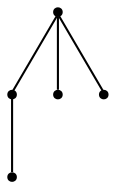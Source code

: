 graph {
  node [shape=point,comment="{\"directed\":false,\"doi\":\"10.1007/978-3-662-45803-7_33\",\"figure\":\"1 (4)\"}"]

  v0 [pos="1037.3134692601636,2512.4756924982757"]
  v1 [pos="993.4192903339954,2546.9562328005877"]
  v2 [pos="985.5844843462605,2590.837549727916"]
  v3 [pos="1057.694831834354,2562.627077568127"]
  v4 [pos="932.283601000198,2495.233386775935"]

  v4 -- v1 [id="-2",pos="932.283601000198,2495.233386775935 942.2084287456929,2500.719505565844 942.2084287456929,2500.719505565844 942.2084287456929,2500.719505565844 949.0008165389607,2504.6382345433212 962.5897913198833,2512.4756924982757 972.7804726069785,2521.0927742170766 982.9711538940736,2529.713927078247 989.7635416873414,2539.118774845633 993.4192903339954,2546.9562328005877"]
  v4 -- v0 [id="-7",pos="932.283601000198,2495.233386775935 947.4371892472603,2498.1055777179363 947.4371892472603,2498.1055777179363 947.4371892472603,2498.1055777179363 957.8905746801657,2499.414704436274 978.78901078136,2502.024561141812 995.2508707644895,2504.6382345433212 1011.7085315532322,2507.2480912488586 1023.7297434722248,2509.8620190967663 1029.738218022449,2511.170891368706 1037.3134692601636,2512.4756924982757 1037.3134692601636,2512.4756924982757 1037.3134692601636,2512.4756924982757"]
  v0 -- v3 [id="-15",pos="1037.3134692601636,2512.4756924982757 1057.694831834354,2562.627077568127 1057.694831834354,2562.627077568127 1057.694831834354,2562.627077568127"]
  v4 -- v2 [id="-17",pos="932.283601000198,2495.233386775935 939.0770385920626,2508.0358572974446 939.0770385920626,2508.0358572974446 939.0770385920626,2508.0358572974446 942.7338370373133,2514.5641885340615 950.0516331222015,2527.625431042461 958.149079631589,2542.7749151402486 966.2465897651339,2557.928724826804 975.1322123361093,2575.166959406775 979.5728604002462,2583.7881122679455 985.5844843462605,2590.837549727916 985.5844843462605,2590.837549727916 985.5844843462605,2590.837549727916"]
}